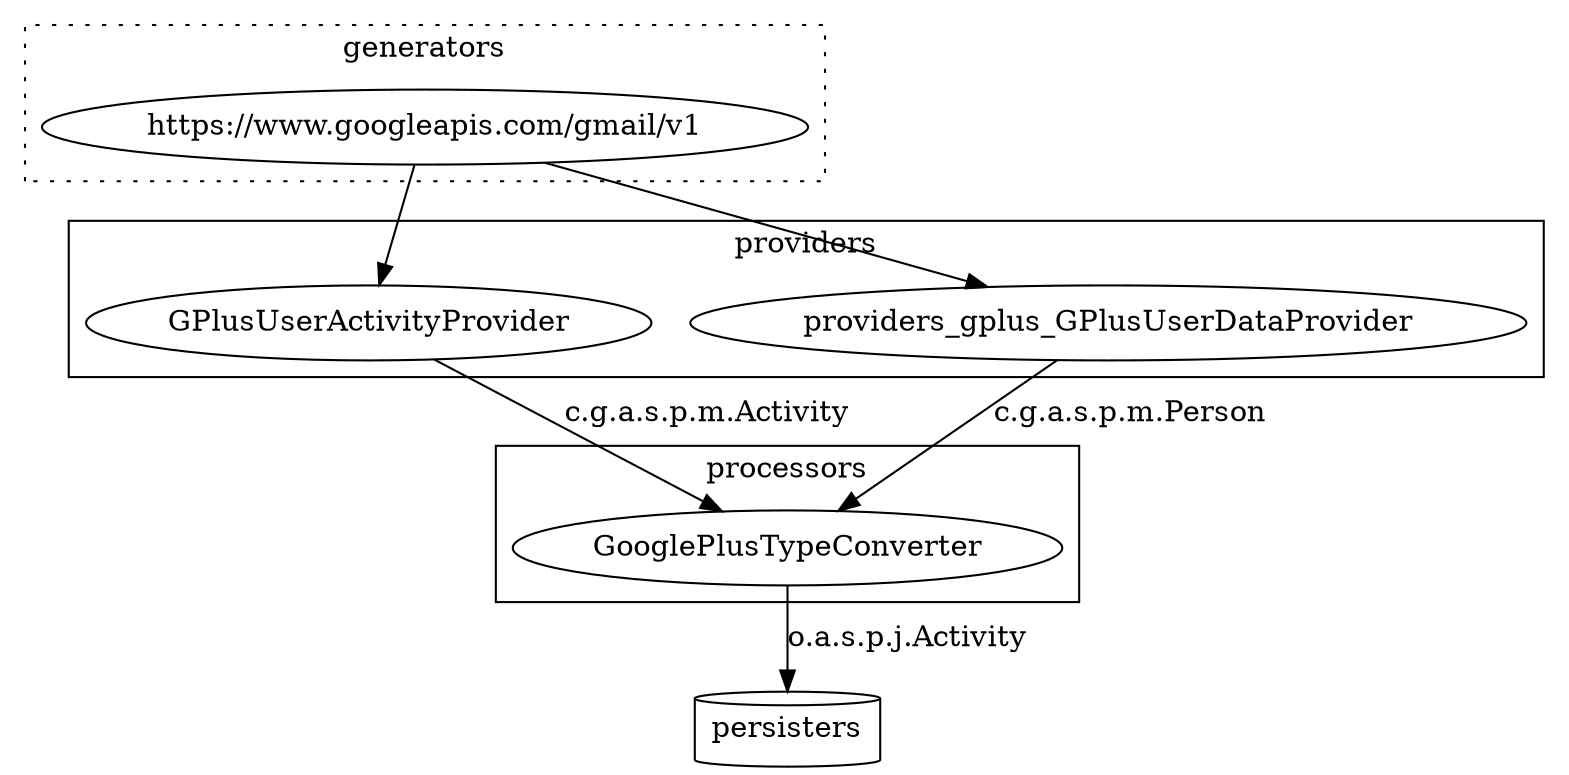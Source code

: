 digraph g {

  graph [compound = true];

  //presentation
  splines = true;
  overlap = false;
  rankdir = TB;

  subgraph cluster_generators {
    label="generators";
    style="dotted";
    generators_gplus [label="https://www.googleapis.com/gmail/v1"]
  }

  subgraph cluster_providers {
    label="providers";
    providers_gplus_GPlusUserActivityProvider [label="GPlusUserActivityProvider"]
    providers_gplus_GPlusUserDataProvider [label="providers_gplus_GPlusUserDataProvider"]
  }

  subgraph cluster_processors {
    label="processors";
    processors_gplus_activity [label="GooglePlusTypeConverter"]
  }

  persisters [label="persisters", shape="cylinder"];

  generators_gplus -> providers_gplus_GPlusUserActivityProvider
  generators_gplus -> providers_gplus_GPlusUserDataProvider

  providers_gplus_GPlusUserActivityProvider -> processors_gplus_activity [label="c.g.a.s.p.m.Activity"]
  providers_gplus_GPlusUserDataProvider -> processors_gplus_activity [label="c.g.a.s.p.m.Person"]

  processors_gplus_activity -> persisters [label="o.a.s.p.j.Activity"]
}
